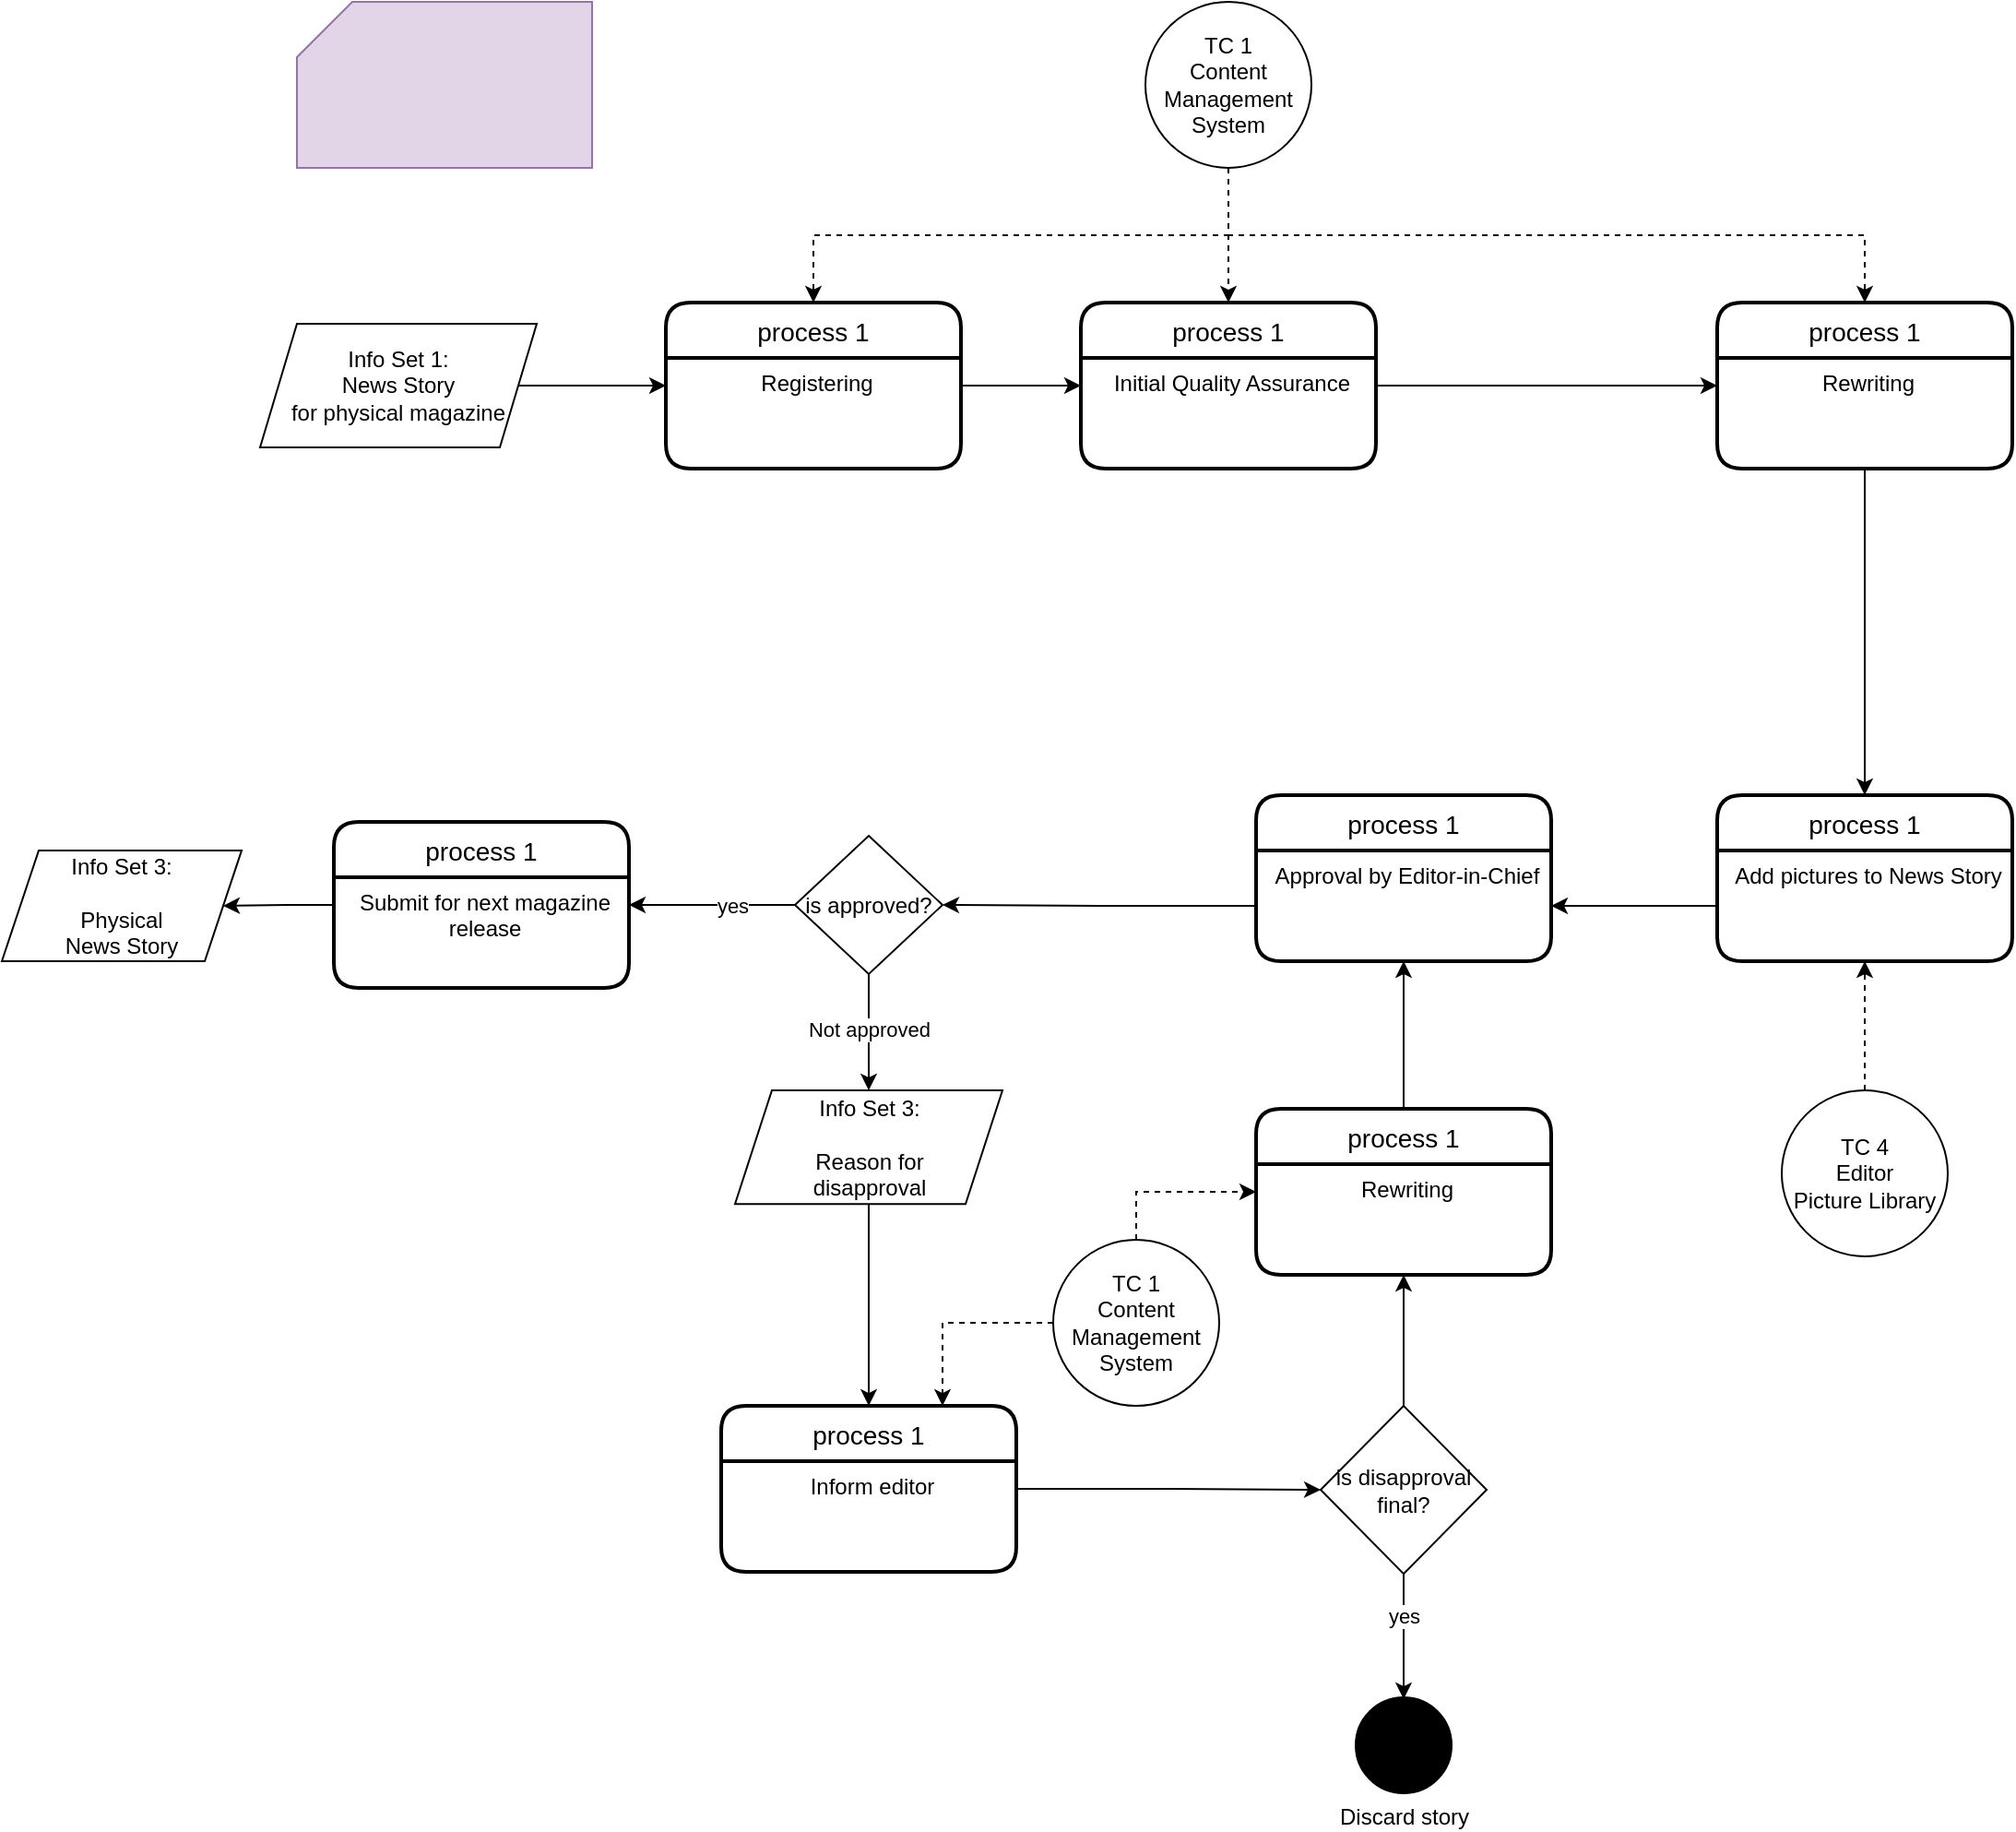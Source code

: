 <mxfile version="13.6.5" type="github">
  <diagram id="T21u9-CuLx84244G4kkz" name="Page-1">
    <mxGraphModel dx="1854" dy="1086" grid="1" gridSize="10" guides="1" tooltips="1" connect="1" arrows="1" fold="1" page="1" pageScale="1" pageWidth="1169" pageHeight="1654" math="0" shadow="0">
      <root>
        <mxCell id="0" />
        <mxCell id="1" parent="0" />
        <mxCell id="Up77bsWCeMannX5gQ--k-35" style="edgeStyle=orthogonalEdgeStyle;rounded=0;orthogonalLoop=1;jettySize=auto;html=1;entryX=0;entryY=0.25;entryDx=0;entryDy=0;exitX=1;exitY=0.25;exitDx=0;exitDy=0;" parent="1" source="Up77bsWCeMannX5gQ--k-16" target="Up77bsWCeMannX5gQ--k-28" edge="1">
          <mxGeometry relative="1" as="geometry" />
        </mxCell>
        <mxCell id="Up77bsWCeMannX5gQ--k-51" style="edgeStyle=orthogonalEdgeStyle;rounded=0;orthogonalLoop=1;jettySize=auto;html=1;entryX=0.5;entryY=0;entryDx=0;entryDy=0;" parent="1" source="Up77bsWCeMannX5gQ--k-31" target="Up77bsWCeMannX5gQ--k-40" edge="1">
          <mxGeometry relative="1" as="geometry" />
        </mxCell>
        <mxCell id="Up77bsWCeMannX5gQ--k-52" style="edgeStyle=orthogonalEdgeStyle;rounded=0;orthogonalLoop=1;jettySize=auto;html=1;entryX=1;entryY=0.5;entryDx=0;entryDy=0;" parent="1" source="Up77bsWCeMannX5gQ--k-41" target="Up77bsWCeMannX5gQ--k-44" edge="1">
          <mxGeometry relative="1" as="geometry" />
        </mxCell>
        <mxCell id="4FQ998lupcoue13N-F9y-1" value="TC 1&lt;br&gt;Content Management&lt;br&gt;System" style="ellipse;whiteSpace=wrap;html=1;aspect=fixed;fillColor=#FFFFFF;" vertex="1" parent="1">
          <mxGeometry x="650" y="110" width="90" height="90" as="geometry" />
        </mxCell>
        <mxCell id="4FQ998lupcoue13N-F9y-4" style="edgeStyle=orthogonalEdgeStyle;rounded=0;orthogonalLoop=1;jettySize=auto;html=1;entryX=0.5;entryY=0;entryDx=0;entryDy=0;exitX=0.5;exitY=1;exitDx=0;exitDy=0;dashed=1;" edge="1" parent="1" source="4FQ998lupcoue13N-F9y-1" target="Up77bsWCeMannX5gQ--k-15">
          <mxGeometry relative="1" as="geometry">
            <mxPoint x="400" y="355" as="targetPoint" />
            <mxPoint x="280" y="355" as="sourcePoint" />
          </mxGeometry>
        </mxCell>
        <mxCell id="4FQ998lupcoue13N-F9y-6" style="edgeStyle=orthogonalEdgeStyle;rounded=0;orthogonalLoop=1;jettySize=auto;html=1;entryX=0.5;entryY=0;entryDx=0;entryDy=0;exitX=0.5;exitY=1;exitDx=0;exitDy=0;dashed=1;" edge="1" parent="1" source="4FQ998lupcoue13N-F9y-1" target="Up77bsWCeMannX5gQ--k-30">
          <mxGeometry relative="1" as="geometry">
            <mxPoint x="480" y="310" as="targetPoint" />
            <mxPoint x="480" y="230" as="sourcePoint" />
          </mxGeometry>
        </mxCell>
        <mxCell id="4FQ998lupcoue13N-F9y-7" style="edgeStyle=orthogonalEdgeStyle;rounded=0;orthogonalLoop=1;jettySize=auto;html=1;entryX=0.5;entryY=0;entryDx=0;entryDy=0;dashed=1;" edge="1" parent="1" target="Up77bsWCeMannX5gQ--k-27">
          <mxGeometry relative="1" as="geometry">
            <mxPoint x="480" y="310" as="targetPoint" />
            <mxPoint x="695" y="200" as="sourcePoint" />
            <Array as="points">
              <mxPoint x="695" y="220" />
              <mxPoint x="695" y="220" />
            </Array>
          </mxGeometry>
        </mxCell>
        <mxCell id="4FQ998lupcoue13N-F9y-17" style="edgeStyle=orthogonalEdgeStyle;rounded=0;orthogonalLoop=1;jettySize=auto;html=1;entryX=1;entryY=0.25;entryDx=0;entryDy=0;endArrow=classic;endFill=1;" edge="1" parent="1" source="4FQ998lupcoue13N-F9y-10" target="4FQ998lupcoue13N-F9y-14">
          <mxGeometry relative="1" as="geometry" />
        </mxCell>
        <mxCell id="4FQ998lupcoue13N-F9y-60" value="yes" style="edgeLabel;html=1;align=center;verticalAlign=middle;resizable=0;points=[];" vertex="1" connectable="0" parent="4FQ998lupcoue13N-F9y-17">
          <mxGeometry x="-0.905" y="-3" relative="1" as="geometry">
            <mxPoint x="-30.08" y="2.93" as="offset" />
          </mxGeometry>
        </mxCell>
        <mxCell id="4FQ998lupcoue13N-F9y-20" value="" style="edgeStyle=orthogonalEdgeStyle;rounded=0;orthogonalLoop=1;jettySize=auto;html=1;endArrow=classic;endFill=1;entryX=0.5;entryY=0;entryDx=0;entryDy=0;" edge="1" parent="1" source="4FQ998lupcoue13N-F9y-10" target="4FQ998lupcoue13N-F9y-28">
          <mxGeometry relative="1" as="geometry">
            <mxPoint x="500" y="720" as="targetPoint" />
          </mxGeometry>
        </mxCell>
        <mxCell id="4FQ998lupcoue13N-F9y-27" value="Not approved" style="edgeLabel;html=1;align=center;verticalAlign=middle;resizable=0;points=[];" vertex="1" connectable="0" parent="4FQ998lupcoue13N-F9y-20">
          <mxGeometry x="-0.054" relative="1" as="geometry">
            <mxPoint as="offset" />
          </mxGeometry>
        </mxCell>
        <mxCell id="4FQ998lupcoue13N-F9y-10" value="is approved?" style="rhombus;whiteSpace=wrap;html=1;fillColor=#FFFFFF;" vertex="1" parent="1">
          <mxGeometry x="460" y="562" width="80" height="75" as="geometry" />
        </mxCell>
        <mxCell id="4FQ998lupcoue13N-F9y-12" style="edgeStyle=orthogonalEdgeStyle;rounded=0;orthogonalLoop=1;jettySize=auto;html=1;endArrow=classic;endFill=1;" edge="1" parent="1" source="Up77bsWCeMannX5gQ--k-44" target="4FQ998lupcoue13N-F9y-10">
          <mxGeometry relative="1" as="geometry" />
        </mxCell>
        <mxCell id="4FQ998lupcoue13N-F9y-59" style="edgeStyle=orthogonalEdgeStyle;rounded=0;orthogonalLoop=1;jettySize=auto;html=1;entryX=1;entryY=0.5;entryDx=0;entryDy=0;endArrow=classic;endFill=1;" edge="1" parent="1" source="4FQ998lupcoue13N-F9y-13" target="4FQ998lupcoue13N-F9y-58">
          <mxGeometry relative="1" as="geometry" />
        </mxCell>
        <mxCell id="4FQ998lupcoue13N-F9y-53" style="edgeStyle=orthogonalEdgeStyle;rounded=0;orthogonalLoop=1;jettySize=auto;html=1;entryX=0.5;entryY=0;entryDx=0;entryDy=0;endArrow=classic;endFill=1;" edge="1" parent="1" source="4FQ998lupcoue13N-F9y-28" target="4FQ998lupcoue13N-F9y-21">
          <mxGeometry relative="1" as="geometry" />
        </mxCell>
        <mxCell id="4FQ998lupcoue13N-F9y-28" value="Info Set 3:&lt;br&gt;&lt;br&gt;Reason for &lt;br&gt;disapproval" style="shape=parallelogram;perimeter=parallelogramPerimeter;whiteSpace=wrap;html=1;fixedSize=1;" vertex="1" parent="1">
          <mxGeometry x="427.5" y="700" width="145" height="61.63" as="geometry" />
        </mxCell>
        <mxCell id="4FQ998lupcoue13N-F9y-30" style="edgeStyle=orthogonalEdgeStyle;rounded=0;orthogonalLoop=1;jettySize=auto;html=1;entryX=0;entryY=0.5;entryDx=0;entryDy=0;endArrow=classic;endFill=1;exitX=1;exitY=0.25;exitDx=0;exitDy=0;" edge="1" parent="1" source="Up77bsWCeMannX5gQ--k-28" target="Up77bsWCeMannX5gQ--k-30">
          <mxGeometry relative="1" as="geometry">
            <mxPoint x="810" y="318" as="targetPoint" />
          </mxGeometry>
        </mxCell>
        <mxCell id="Up77bsWCeMannX5gQ--k-27" value="process 1" style="swimlane;childLayout=stackLayout;horizontal=1;startSize=30;horizontalStack=0;rounded=1;fontSize=14;fontStyle=0;strokeWidth=2;resizeParent=0;resizeLast=1;shadow=0;dashed=0;align=center;" parent="1" vertex="1">
          <mxGeometry x="615" y="273" width="160" height="90" as="geometry" />
        </mxCell>
        <mxCell id="Up77bsWCeMannX5gQ--k-28" value="Initial Quality Assurance" style="align=center;strokeColor=none;fillColor=none;spacingLeft=4;fontSize=12;verticalAlign=top;resizable=0;rotatable=0;part=1;" parent="Up77bsWCeMannX5gQ--k-27" vertex="1">
          <mxGeometry y="30" width="160" height="60" as="geometry" />
        </mxCell>
        <mxCell id="Up77bsWCeMannX5gQ--k-29" style="edgeStyle=orthogonalEdgeStyle;rounded=0;orthogonalLoop=1;jettySize=auto;html=1;exitX=0.5;exitY=1;exitDx=0;exitDy=0;" parent="Up77bsWCeMannX5gQ--k-27" source="Up77bsWCeMannX5gQ--k-28" target="Up77bsWCeMannX5gQ--k-28" edge="1">
          <mxGeometry relative="1" as="geometry" />
        </mxCell>
        <mxCell id="Up77bsWCeMannX5gQ--k-15" value="process 1" style="swimlane;childLayout=stackLayout;horizontal=1;startSize=30;horizontalStack=0;rounded=1;fontSize=14;fontStyle=0;strokeWidth=2;resizeParent=0;resizeLast=1;shadow=0;dashed=0;align=center;fillColor=#FFFFFF;" parent="1" vertex="1">
          <mxGeometry x="390" y="273" width="160" height="90" as="geometry" />
        </mxCell>
        <mxCell id="Up77bsWCeMannX5gQ--k-16" value="Registering" style="align=center;strokeColor=none;fillColor=none;spacingLeft=4;fontSize=12;verticalAlign=top;resizable=0;rotatable=0;part=1;" parent="Up77bsWCeMannX5gQ--k-15" vertex="1">
          <mxGeometry y="30" width="160" height="60" as="geometry" />
        </mxCell>
        <mxCell id="4FQ998lupcoue13N-F9y-34" style="edgeStyle=orthogonalEdgeStyle;rounded=0;orthogonalLoop=1;jettySize=auto;html=1;entryX=0;entryY=0.25;entryDx=0;entryDy=0;endArrow=classic;endFill=1;exitX=1;exitY=0.5;exitDx=0;exitDy=0;" edge="1" parent="1" source="4FQ998lupcoue13N-F9y-33" target="Up77bsWCeMannX5gQ--k-16">
          <mxGeometry relative="1" as="geometry">
            <Array as="points">
              <mxPoint x="370" y="318" />
              <mxPoint x="370" y="318" />
            </Array>
          </mxGeometry>
        </mxCell>
        <mxCell id="4FQ998lupcoue13N-F9y-33" value="Info Set 1:&lt;br&gt;News Story&lt;br&gt;for physical magazine" style="shape=parallelogram;perimeter=parallelogramPerimeter;whiteSpace=wrap;html=1;fixedSize=1;" vertex="1" parent="1">
          <mxGeometry x="170" y="284.5" width="150" height="67" as="geometry" />
        </mxCell>
        <mxCell id="Up77bsWCeMannX5gQ--k-30" value="process 1" style="swimlane;childLayout=stackLayout;horizontal=1;startSize=30;horizontalStack=0;rounded=1;fontSize=14;fontStyle=0;strokeWidth=2;resizeParent=0;resizeLast=1;shadow=0;dashed=0;align=center;" parent="1" vertex="1">
          <mxGeometry x="960" y="273" width="160" height="90" as="geometry" />
        </mxCell>
        <mxCell id="Up77bsWCeMannX5gQ--k-31" value="Rewriting" style="align=center;strokeColor=none;fillColor=none;spacingLeft=4;fontSize=12;verticalAlign=top;resizable=0;rotatable=0;part=1;" parent="Up77bsWCeMannX5gQ--k-30" vertex="1">
          <mxGeometry y="30" width="160" height="60" as="geometry" />
        </mxCell>
        <mxCell id="Up77bsWCeMannX5gQ--k-32" style="edgeStyle=orthogonalEdgeStyle;rounded=0;orthogonalLoop=1;jettySize=auto;html=1;exitX=0.5;exitY=1;exitDx=0;exitDy=0;" parent="Up77bsWCeMannX5gQ--k-30" source="Up77bsWCeMannX5gQ--k-31" target="Up77bsWCeMannX5gQ--k-31" edge="1">
          <mxGeometry relative="1" as="geometry" />
        </mxCell>
        <mxCell id="Up77bsWCeMannX5gQ--k-40" value="process 1" style="swimlane;childLayout=stackLayout;horizontal=1;startSize=30;horizontalStack=0;rounded=1;fontSize=14;fontStyle=0;strokeWidth=2;resizeParent=0;resizeLast=1;shadow=0;dashed=0;align=center;" parent="1" vertex="1">
          <mxGeometry x="960" y="540" width="160" height="90" as="geometry" />
        </mxCell>
        <mxCell id="Up77bsWCeMannX5gQ--k-41" value="Add pictures to News Story" style="align=center;strokeColor=none;fillColor=none;spacingLeft=4;fontSize=12;verticalAlign=top;resizable=0;rotatable=0;part=1;" parent="Up77bsWCeMannX5gQ--k-40" vertex="1">
          <mxGeometry y="30" width="160" height="60" as="geometry" />
        </mxCell>
        <mxCell id="Up77bsWCeMannX5gQ--k-42" style="edgeStyle=orthogonalEdgeStyle;rounded=0;orthogonalLoop=1;jettySize=auto;html=1;exitX=0.5;exitY=1;exitDx=0;exitDy=0;" parent="Up77bsWCeMannX5gQ--k-40" source="Up77bsWCeMannX5gQ--k-41" target="Up77bsWCeMannX5gQ--k-41" edge="1">
          <mxGeometry relative="1" as="geometry" />
        </mxCell>
        <mxCell id="4FQ998lupcoue13N-F9y-40" style="edgeStyle=orthogonalEdgeStyle;rounded=0;orthogonalLoop=1;jettySize=auto;html=1;entryX=0.5;entryY=1;entryDx=0;entryDy=0;endArrow=classic;endFill=1;dashed=1;" edge="1" parent="1" source="4FQ998lupcoue13N-F9y-39" target="Up77bsWCeMannX5gQ--k-41">
          <mxGeometry relative="1" as="geometry" />
        </mxCell>
        <mxCell id="4FQ998lupcoue13N-F9y-39" value="TC 4&lt;br&gt;Editor&lt;br&gt;Picture Library" style="ellipse;whiteSpace=wrap;html=1;aspect=fixed;fillColor=#FFFFFF;" vertex="1" parent="1">
          <mxGeometry x="995" y="700" width="90" height="90" as="geometry" />
        </mxCell>
        <mxCell id="4FQ998lupcoue13N-F9y-45" style="edgeStyle=orthogonalEdgeStyle;rounded=0;orthogonalLoop=1;jettySize=auto;html=1;entryX=0.5;entryY=1;entryDx=0;entryDy=0;endArrow=classic;endFill=1;" edge="1" parent="1" source="4FQ998lupcoue13N-F9y-41" target="Up77bsWCeMannX5gQ--k-44">
          <mxGeometry relative="1" as="geometry" />
        </mxCell>
        <mxCell id="4FQ998lupcoue13N-F9y-46" value="Discard story" style="shape=mxgraph.bpmn.shape;html=1;verticalLabelPosition=bottom;labelBackgroundColor=#ffffff;verticalAlign=top;align=center;perimeter=ellipsePerimeter;outlineConnect=0;outline=end;symbol=terminate;fillColor=#000000;" vertex="1" parent="1">
          <mxGeometry x="765" y="1030" width="50" height="50" as="geometry" />
        </mxCell>
        <mxCell id="4FQ998lupcoue13N-F9y-47" style="edgeStyle=orthogonalEdgeStyle;rounded=0;orthogonalLoop=1;jettySize=auto;html=1;endArrow=classic;endFill=1;exitX=0.5;exitY=1;exitDx=0;exitDy=0;" edge="1" parent="1" source="4FQ998lupcoue13N-F9y-54" target="4FQ998lupcoue13N-F9y-46">
          <mxGeometry relative="1" as="geometry">
            <mxPoint x="650" y="920" as="sourcePoint" />
          </mxGeometry>
        </mxCell>
        <mxCell id="4FQ998lupcoue13N-F9y-48" value="yes" style="edgeLabel;html=1;align=center;verticalAlign=middle;resizable=0;points=[];" vertex="1" connectable="0" parent="4FQ998lupcoue13N-F9y-47">
          <mxGeometry x="-0.289" y="-2" relative="1" as="geometry">
            <mxPoint x="2" y="-0.98" as="offset" />
          </mxGeometry>
        </mxCell>
        <mxCell id="4FQ998lupcoue13N-F9y-52" style="edgeStyle=orthogonalEdgeStyle;rounded=0;orthogonalLoop=1;jettySize=auto;html=1;entryX=0;entryY=0.25;entryDx=0;entryDy=0;endArrow=classic;endFill=1;dashed=1;exitX=0.5;exitY=0;exitDx=0;exitDy=0;" edge="1" parent="1" source="4FQ998lupcoue13N-F9y-51" target="4FQ998lupcoue13N-F9y-42">
          <mxGeometry relative="1" as="geometry">
            <Array as="points">
              <mxPoint x="645" y="755" />
            </Array>
          </mxGeometry>
        </mxCell>
        <mxCell id="4FQ998lupcoue13N-F9y-57" style="edgeStyle=orthogonalEdgeStyle;rounded=0;orthogonalLoop=1;jettySize=auto;html=1;entryX=0.75;entryY=0;entryDx=0;entryDy=0;endArrow=classic;endFill=1;dashed=1;" edge="1" parent="1" source="4FQ998lupcoue13N-F9y-51" target="4FQ998lupcoue13N-F9y-21">
          <mxGeometry relative="1" as="geometry" />
        </mxCell>
        <mxCell id="4FQ998lupcoue13N-F9y-51" value="TC 1&lt;br&gt;Content Management&lt;br&gt;System" style="ellipse;whiteSpace=wrap;html=1;aspect=fixed;fillColor=#FFFFFF;" vertex="1" parent="1">
          <mxGeometry x="600" y="781.02" width="90" height="90" as="geometry" />
        </mxCell>
        <mxCell id="4FQ998lupcoue13N-F9y-56" style="edgeStyle=orthogonalEdgeStyle;rounded=0;orthogonalLoop=1;jettySize=auto;html=1;entryX=0.5;entryY=1;entryDx=0;entryDy=0;endArrow=classic;endFill=1;" edge="1" parent="1" source="4FQ998lupcoue13N-F9y-54" target="4FQ998lupcoue13N-F9y-41">
          <mxGeometry relative="1" as="geometry" />
        </mxCell>
        <mxCell id="4FQ998lupcoue13N-F9y-54" value="is disapproval final?" style="rhombus;whiteSpace=wrap;html=1;fillColor=#FFFFFF;" vertex="1" parent="1">
          <mxGeometry x="745" y="871.02" width="90" height="91.02" as="geometry" />
        </mxCell>
        <mxCell id="4FQ998lupcoue13N-F9y-55" style="edgeStyle=orthogonalEdgeStyle;rounded=0;orthogonalLoop=1;jettySize=auto;html=1;endArrow=classic;endFill=1;exitX=1;exitY=0.25;exitDx=0;exitDy=0;" edge="1" parent="1" source="4FQ998lupcoue13N-F9y-22" target="4FQ998lupcoue13N-F9y-54">
          <mxGeometry relative="1" as="geometry" />
        </mxCell>
        <mxCell id="4FQ998lupcoue13N-F9y-21" value="process 1" style="swimlane;childLayout=stackLayout;horizontal=1;startSize=30;horizontalStack=0;rounded=1;fontSize=14;fontStyle=0;strokeWidth=2;resizeParent=0;resizeLast=1;shadow=0;dashed=0;align=center;" vertex="1" parent="1">
          <mxGeometry x="420" y="871.02" width="160" height="90" as="geometry" />
        </mxCell>
        <mxCell id="4FQ998lupcoue13N-F9y-22" value="Inform editor" style="align=center;strokeColor=none;fillColor=none;spacingLeft=4;fontSize=12;verticalAlign=top;resizable=0;rotatable=0;part=1;" vertex="1" parent="4FQ998lupcoue13N-F9y-21">
          <mxGeometry y="30" width="160" height="60" as="geometry" />
        </mxCell>
        <mxCell id="Up77bsWCeMannX5gQ--k-43" value="process 1" style="swimlane;childLayout=stackLayout;horizontal=1;startSize=30;horizontalStack=0;rounded=1;fontSize=14;fontStyle=0;strokeWidth=2;resizeParent=0;resizeLast=1;shadow=0;dashed=0;align=center;" parent="1" vertex="1">
          <mxGeometry x="710" y="540" width="160" height="90" as="geometry" />
        </mxCell>
        <mxCell id="Up77bsWCeMannX5gQ--k-44" value="Approval by Editor-in-Chief" style="align=center;strokeColor=none;fillColor=none;spacingLeft=4;fontSize=12;verticalAlign=top;resizable=0;rotatable=0;part=1;" parent="Up77bsWCeMannX5gQ--k-43" vertex="1">
          <mxGeometry y="30" width="160" height="60" as="geometry" />
        </mxCell>
        <mxCell id="Up77bsWCeMannX5gQ--k-45" style="edgeStyle=orthogonalEdgeStyle;rounded=0;orthogonalLoop=1;jettySize=auto;html=1;exitX=0.5;exitY=1;exitDx=0;exitDy=0;" parent="Up77bsWCeMannX5gQ--k-43" source="Up77bsWCeMannX5gQ--k-44" target="Up77bsWCeMannX5gQ--k-44" edge="1">
          <mxGeometry relative="1" as="geometry" />
        </mxCell>
        <mxCell id="4FQ998lupcoue13N-F9y-41" value="process 1" style="swimlane;childLayout=stackLayout;horizontal=1;startSize=30;horizontalStack=0;rounded=1;fontSize=14;fontStyle=0;strokeWidth=2;resizeParent=0;resizeLast=1;shadow=0;dashed=0;align=center;" vertex="1" parent="1">
          <mxGeometry x="710" y="710" width="160" height="90" as="geometry" />
        </mxCell>
        <mxCell id="4FQ998lupcoue13N-F9y-42" value="Rewriting" style="align=center;strokeColor=none;fillColor=none;spacingLeft=4;fontSize=12;verticalAlign=top;resizable=0;rotatable=0;part=1;" vertex="1" parent="4FQ998lupcoue13N-F9y-41">
          <mxGeometry y="30" width="160" height="60" as="geometry" />
        </mxCell>
        <mxCell id="4FQ998lupcoue13N-F9y-43" style="edgeStyle=orthogonalEdgeStyle;rounded=0;orthogonalLoop=1;jettySize=auto;html=1;exitX=0.5;exitY=1;exitDx=0;exitDy=0;" edge="1" parent="4FQ998lupcoue13N-F9y-41">
          <mxGeometry relative="1" as="geometry">
            <mxPoint x="-50" y="190" as="sourcePoint" />
            <mxPoint x="-50" y="190" as="targetPoint" />
          </mxGeometry>
        </mxCell>
        <mxCell id="4FQ998lupcoue13N-F9y-58" value="Info Set 3:&lt;br&gt;&lt;br&gt;Physical&lt;br&gt;News Story" style="shape=parallelogram;perimeter=parallelogramPerimeter;whiteSpace=wrap;html=1;fixedSize=1;" vertex="1" parent="1">
          <mxGeometry x="30" y="570" width="130" height="60" as="geometry" />
        </mxCell>
        <mxCell id="4FQ998lupcoue13N-F9y-13" value="process 1" style="swimlane;childLayout=stackLayout;horizontal=1;startSize=30;horizontalStack=0;rounded=1;fontSize=14;fontStyle=0;strokeWidth=2;resizeParent=0;resizeLast=1;shadow=0;dashed=0;align=center;" vertex="1" parent="1">
          <mxGeometry x="210" y="554.5" width="160" height="90" as="geometry" />
        </mxCell>
        <mxCell id="4FQ998lupcoue13N-F9y-14" value="Submit for next magazine &#xa;release" style="align=center;strokeColor=none;fillColor=none;spacingLeft=4;fontSize=12;verticalAlign=top;resizable=0;rotatable=0;part=1;" vertex="1" parent="4FQ998lupcoue13N-F9y-13">
          <mxGeometry y="30" width="160" height="60" as="geometry" />
        </mxCell>
        <mxCell id="4FQ998lupcoue13N-F9y-15" style="edgeStyle=orthogonalEdgeStyle;rounded=0;orthogonalLoop=1;jettySize=auto;html=1;exitX=0.5;exitY=1;exitDx=0;exitDy=0;" edge="1" parent="4FQ998lupcoue13N-F9y-13">
          <mxGeometry relative="1" as="geometry">
            <mxPoint x="-50" y="190" as="sourcePoint" />
            <mxPoint x="-50" y="190" as="targetPoint" />
          </mxGeometry>
        </mxCell>
        <mxCell id="4FQ998lupcoue13N-F9y-61" value="" style="shape=card;whiteSpace=wrap;html=1;fillColor=#e1d5e7;strokeColor=#9673a6;" vertex="1" parent="1">
          <mxGeometry x="190" y="110" width="160" height="90" as="geometry" />
        </mxCell>
      </root>
    </mxGraphModel>
  </diagram>
</mxfile>
